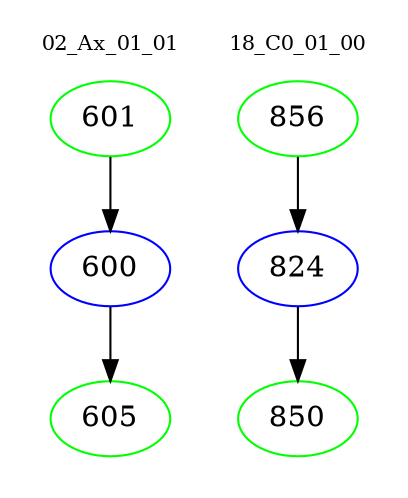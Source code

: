 digraph{
subgraph cluster_0 {
color = white
label = "02_Ax_01_01";
fontsize=10;
T0_601 [label="601", color="green"]
T0_601 -> T0_600 [color="black"]
T0_600 [label="600", color="blue"]
T0_600 -> T0_605 [color="black"]
T0_605 [label="605", color="green"]
}
subgraph cluster_1 {
color = white
label = "18_C0_01_00";
fontsize=10;
T1_856 [label="856", color="green"]
T1_856 -> T1_824 [color="black"]
T1_824 [label="824", color="blue"]
T1_824 -> T1_850 [color="black"]
T1_850 [label="850", color="green"]
}
}
